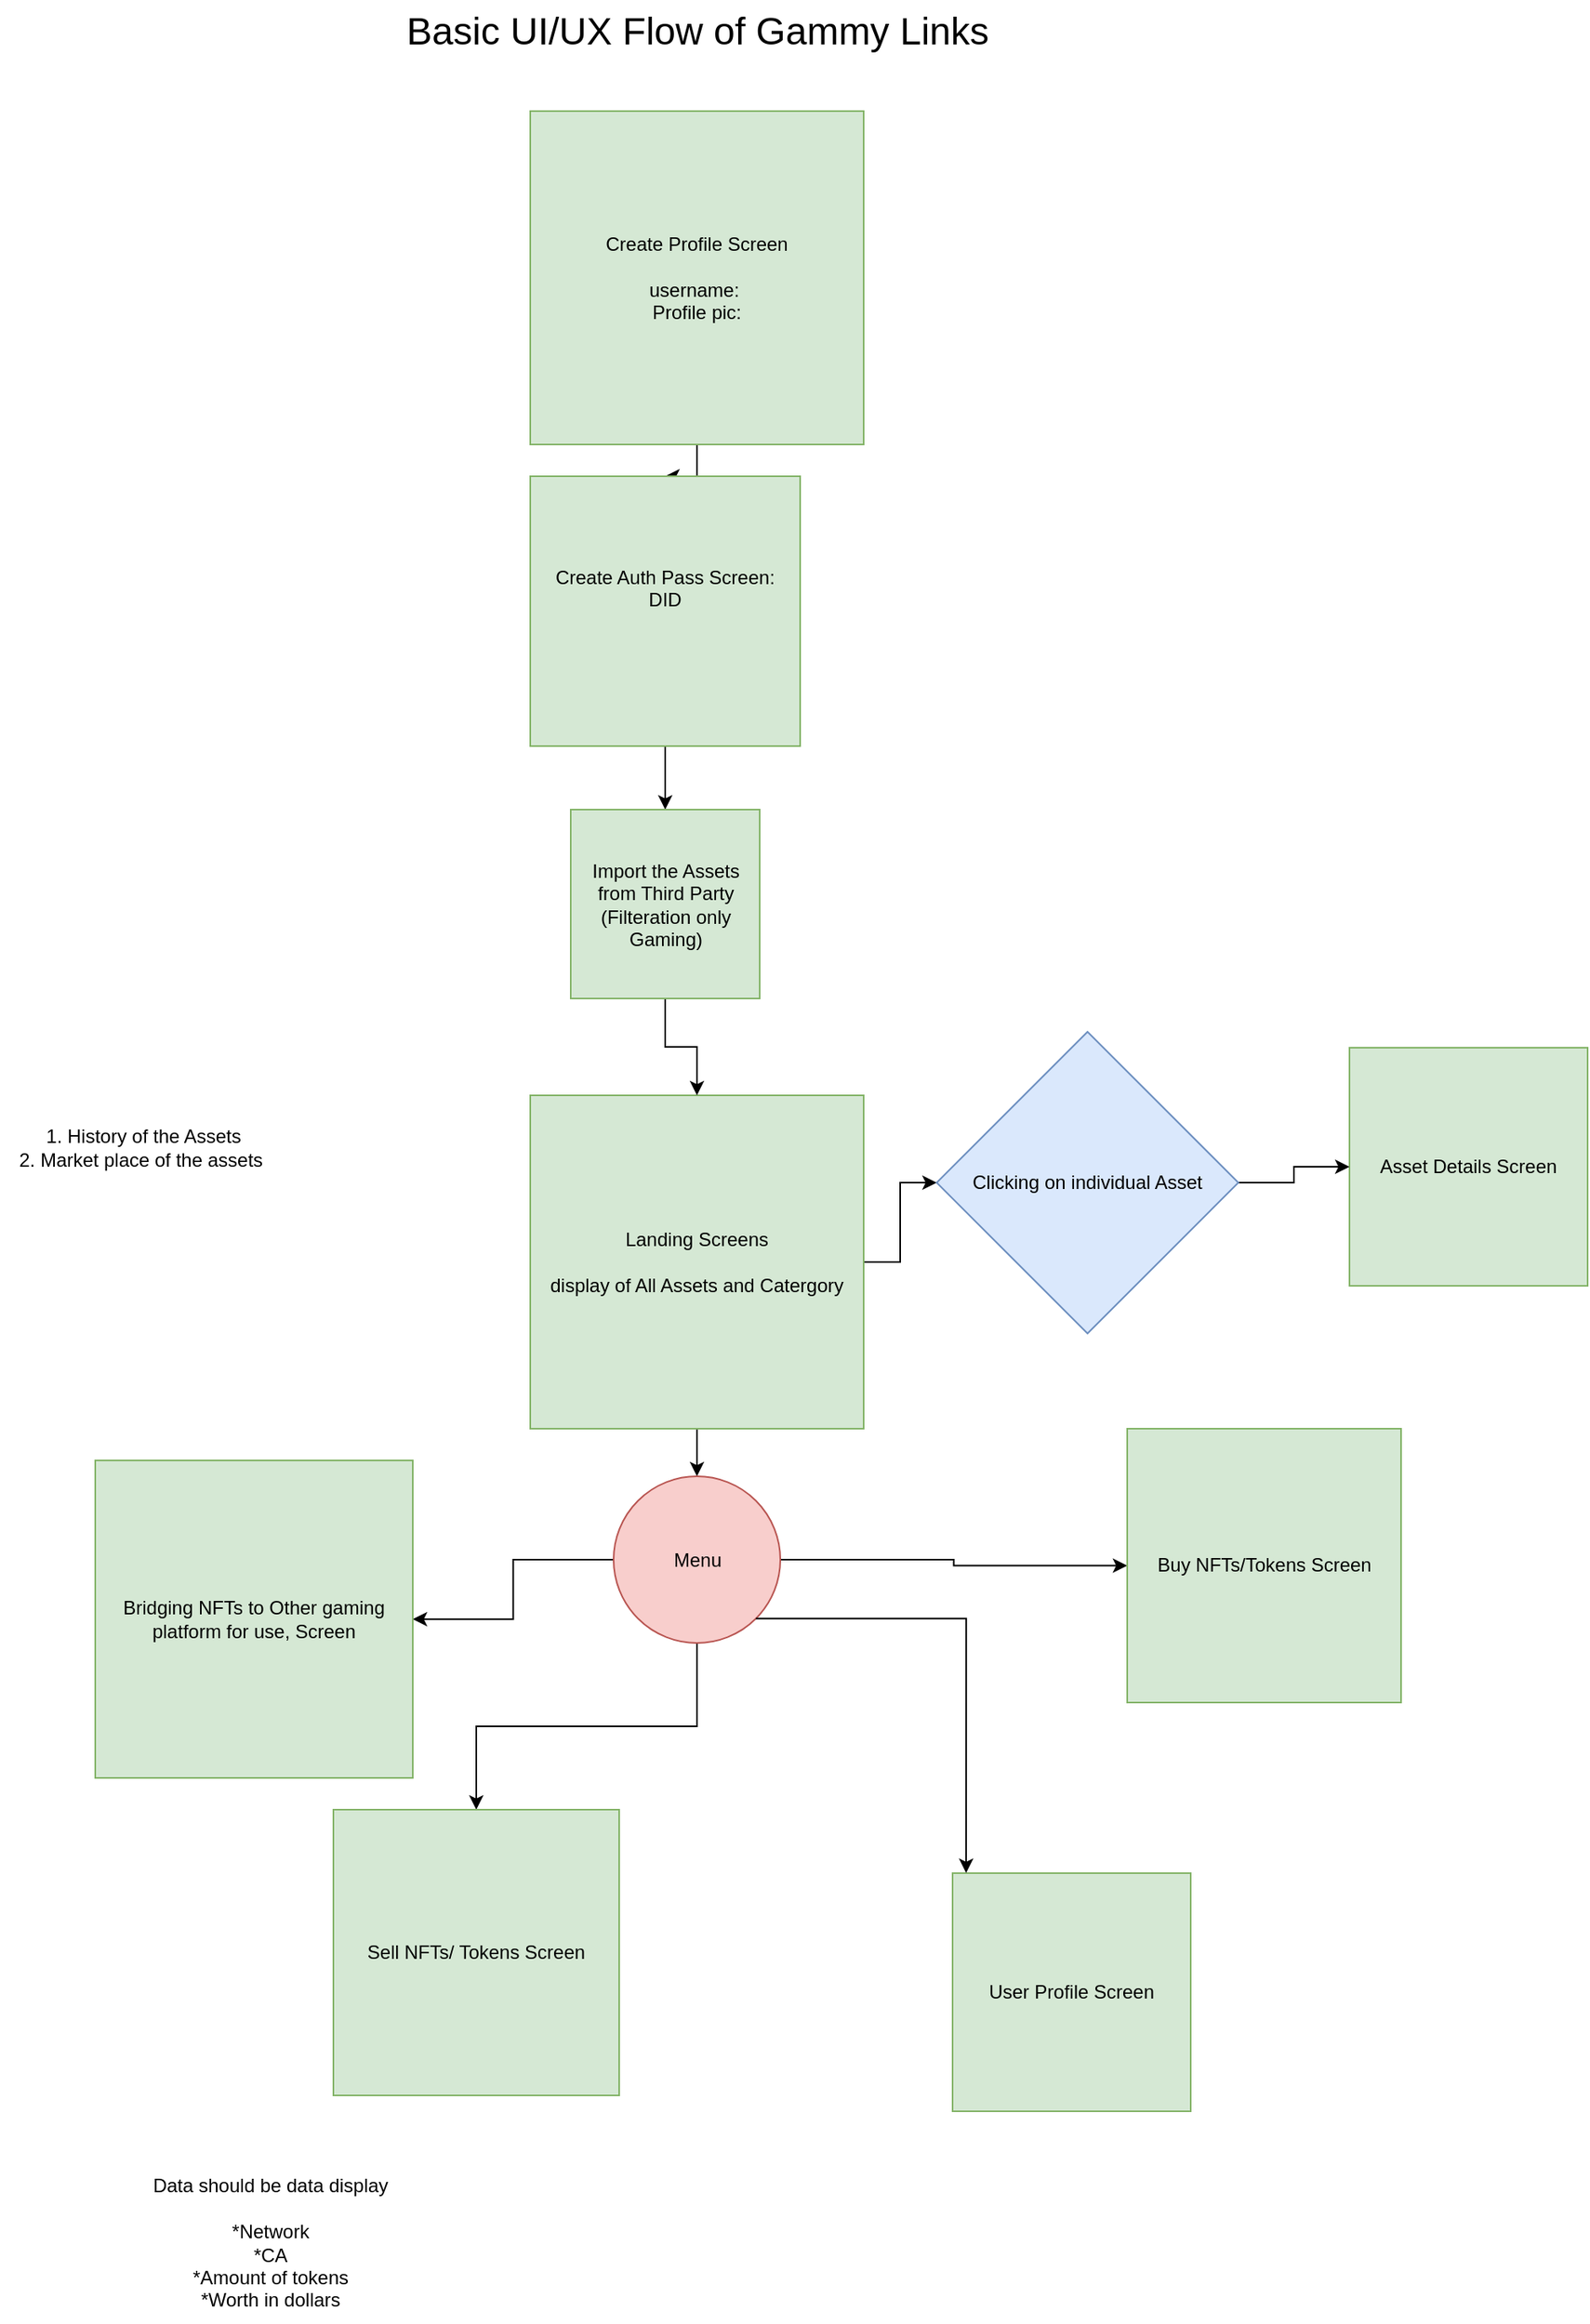 <mxfile version="22.1.5" type="google">
  <diagram name="Page-1" id="8fy_XHnKnDPMRJ78dxSQ">
    <mxGraphModel grid="1" page="1" gridSize="10" guides="1" tooltips="1" connect="1" arrows="1" fold="1" pageScale="1" pageWidth="827" pageHeight="1169" math="0" shadow="0">
      <root>
        <mxCell id="0" />
        <mxCell id="1" parent="0" />
        <mxCell id="SufgbbVZ5XO0gPLY01CE-3" value="" style="edgeStyle=orthogonalEdgeStyle;rounded=0;orthogonalLoop=1;jettySize=auto;html=1;" edge="1" parent="1" source="SufgbbVZ5XO0gPLY01CE-1" target="SufgbbVZ5XO0gPLY01CE-2">
          <mxGeometry relative="1" as="geometry" />
        </mxCell>
        <mxCell id="SufgbbVZ5XO0gPLY01CE-1" value="Create Profile Screen&lt;br&gt;&lt;br&gt;username:&amp;nbsp;&lt;br&gt;Profile pic:&lt;br&gt;" style="whiteSpace=wrap;html=1;aspect=fixed;fillColor=#d5e8d4;strokeColor=#82b366;" vertex="1" parent="1">
          <mxGeometry x="334" y="-180" width="210" height="210" as="geometry" />
        </mxCell>
        <mxCell id="du-C6FzKQ64IcEJ96cqO-4" value="" style="edgeStyle=orthogonalEdgeStyle;rounded=0;orthogonalLoop=1;jettySize=auto;html=1;" edge="1" parent="1" source="SufgbbVZ5XO0gPLY01CE-2" target="du-C6FzKQ64IcEJ96cqO-3">
          <mxGeometry relative="1" as="geometry" />
        </mxCell>
        <mxCell id="SufgbbVZ5XO0gPLY01CE-2" value="Create Auth Pass Screen:&lt;br&gt;DID&lt;br&gt;&lt;br&gt;&lt;br&gt;" style="whiteSpace=wrap;html=1;aspect=fixed;fillColor=#d5e8d4;strokeColor=#82b366;" vertex="1" parent="1">
          <mxGeometry x="334" y="50" width="170" height="170" as="geometry" />
        </mxCell>
        <mxCell id="SufgbbVZ5XO0gPLY01CE-4" value="&lt;font style=&quot;font-size: 24px;&quot;&gt;Basic UI/UX Flow of Gammy Links&lt;/font&gt;" style="text;html=1;align=center;verticalAlign=middle;resizable=0;points=[];autosize=1;strokeColor=none;fillColor=none;" vertex="1" parent="1">
          <mxGeometry x="244" y="-250" width="390" height="40" as="geometry" />
        </mxCell>
        <mxCell id="SufgbbVZ5XO0gPLY01CE-8" value="" style="edgeStyle=orthogonalEdgeStyle;rounded=0;orthogonalLoop=1;jettySize=auto;html=1;entryX=0.5;entryY=0;entryDx=0;entryDy=0;" edge="1" parent="1" source="SufgbbVZ5XO0gPLY01CE-5" target="SufgbbVZ5XO0gPLY01CE-9">
          <mxGeometry relative="1" as="geometry">
            <mxPoint x="700" y="390" as="targetPoint" />
          </mxGeometry>
        </mxCell>
        <mxCell id="SufgbbVZ5XO0gPLY01CE-22" value="" style="edgeStyle=orthogonalEdgeStyle;rounded=0;orthogonalLoop=1;jettySize=auto;html=1;" edge="1" parent="1" source="SufgbbVZ5XO0gPLY01CE-5" target="SufgbbVZ5XO0gPLY01CE-21">
          <mxGeometry relative="1" as="geometry" />
        </mxCell>
        <mxCell id="SufgbbVZ5XO0gPLY01CE-5" value="Landing Screens&lt;br&gt;&lt;br&gt;display of All Assets and Catergory" style="whiteSpace=wrap;html=1;aspect=fixed;fillColor=#d5e8d4;strokeColor=#82b366;" vertex="1" parent="1">
          <mxGeometry x="334" y="440" width="210" height="210" as="geometry" />
        </mxCell>
        <mxCell id="SufgbbVZ5XO0gPLY01CE-11" value="" style="edgeStyle=orthogonalEdgeStyle;rounded=0;orthogonalLoop=1;jettySize=auto;html=1;" edge="1" parent="1" source="SufgbbVZ5XO0gPLY01CE-9" target="SufgbbVZ5XO0gPLY01CE-10">
          <mxGeometry relative="1" as="geometry" />
        </mxCell>
        <mxCell id="SufgbbVZ5XO0gPLY01CE-14" value="" style="edgeStyle=orthogonalEdgeStyle;rounded=0;orthogonalLoop=1;jettySize=auto;html=1;" edge="1" parent="1" source="SufgbbVZ5XO0gPLY01CE-9" target="SufgbbVZ5XO0gPLY01CE-13">
          <mxGeometry relative="1" as="geometry" />
        </mxCell>
        <mxCell id="SufgbbVZ5XO0gPLY01CE-16" style="edgeStyle=orthogonalEdgeStyle;rounded=0;orthogonalLoop=1;jettySize=auto;html=1;" edge="1" parent="1" source="SufgbbVZ5XO0gPLY01CE-9" target="SufgbbVZ5XO0gPLY01CE-15">
          <mxGeometry relative="1" as="geometry" />
        </mxCell>
        <mxCell id="SufgbbVZ5XO0gPLY01CE-9" value="Menu" style="ellipse;whiteSpace=wrap;html=1;aspect=fixed;fillColor=#f8cecc;strokeColor=#b85450;" vertex="1" parent="1">
          <mxGeometry x="386.5" y="680" width="105" height="105" as="geometry" />
        </mxCell>
        <mxCell id="SufgbbVZ5XO0gPLY01CE-10" value="Buy NFTs/Tokens Screen" style="whiteSpace=wrap;html=1;aspect=fixed;fillColor=#d5e8d4;strokeColor=#82b366;" vertex="1" parent="1">
          <mxGeometry x="710" y="650" width="172.5" height="172.5" as="geometry" />
        </mxCell>
        <mxCell id="SufgbbVZ5XO0gPLY01CE-13" value="Sell NFTs/ Tokens Screen" style="whiteSpace=wrap;html=1;aspect=fixed;fillColor=#d5e8d4;strokeColor=#82b366;" vertex="1" parent="1">
          <mxGeometry x="210" y="890" width="180" height="180" as="geometry" />
        </mxCell>
        <mxCell id="SufgbbVZ5XO0gPLY01CE-15" value="Bridging NFTs to Other gaming platform for use, Screen" style="whiteSpace=wrap;html=1;aspect=fixed;fillColor=#d5e8d4;strokeColor=#82b366;" vertex="1" parent="1">
          <mxGeometry x="60" y="670" width="200" height="200" as="geometry" />
        </mxCell>
        <mxCell id="SufgbbVZ5XO0gPLY01CE-17" value="User Profile Screen" style="whiteSpace=wrap;html=1;aspect=fixed;fillColor=#d5e8d4;strokeColor=#82b366;" vertex="1" parent="1">
          <mxGeometry x="600" y="930" width="150" height="150" as="geometry" />
        </mxCell>
        <mxCell id="SufgbbVZ5XO0gPLY01CE-18" style="edgeStyle=orthogonalEdgeStyle;rounded=0;orthogonalLoop=1;jettySize=auto;html=1;exitX=1;exitY=1;exitDx=0;exitDy=0;entryX=0.057;entryY=-0.001;entryDx=0;entryDy=0;entryPerimeter=0;" edge="1" parent="1" source="SufgbbVZ5XO0gPLY01CE-9" target="SufgbbVZ5XO0gPLY01CE-17">
          <mxGeometry relative="1" as="geometry" />
        </mxCell>
        <mxCell id="SufgbbVZ5XO0gPLY01CE-19" value="Asset Details Screen" style="whiteSpace=wrap;html=1;aspect=fixed;fillColor=#d5e8d4;strokeColor=#82b366;" vertex="1" parent="1">
          <mxGeometry x="850" y="410" width="150" height="150" as="geometry" />
        </mxCell>
        <mxCell id="SufgbbVZ5XO0gPLY01CE-23" value="" style="edgeStyle=orthogonalEdgeStyle;rounded=0;orthogonalLoop=1;jettySize=auto;html=1;" edge="1" parent="1" source="SufgbbVZ5XO0gPLY01CE-21" target="SufgbbVZ5XO0gPLY01CE-19">
          <mxGeometry relative="1" as="geometry" />
        </mxCell>
        <mxCell id="SufgbbVZ5XO0gPLY01CE-21" value="Clicking on individual Asset" style="rhombus;whiteSpace=wrap;html=1;fillColor=#dae8fc;strokeColor=#6c8ebf;" vertex="1" parent="1">
          <mxGeometry x="590" y="400" width="190" height="190" as="geometry" />
        </mxCell>
        <mxCell id="du-C6FzKQ64IcEJ96cqO-1" value="1. History of the Assets&lt;br&gt;2. Market place of the assets&amp;nbsp;" style="text;html=1;align=center;verticalAlign=middle;resizable=0;points=[];autosize=1;strokeColor=none;fillColor=none;" vertex="1" parent="1">
          <mxGeometry y="453" width="180" height="40" as="geometry" />
        </mxCell>
        <mxCell id="du-C6FzKQ64IcEJ96cqO-2" value="Data should be data display&lt;br&gt;&lt;br&gt;*Network &lt;br/&gt;*CA&lt;br/&gt;*Amount of tokens&lt;br/&gt;*Worth in dollars" style="text;html=1;align=center;verticalAlign=middle;resizable=0;points=[];autosize=1;strokeColor=none;fillColor=none;" vertex="1" parent="1">
          <mxGeometry x="85" y="1113" width="170" height="100" as="geometry" />
        </mxCell>
        <mxCell id="du-C6FzKQ64IcEJ96cqO-5" value="" style="edgeStyle=orthogonalEdgeStyle;rounded=0;orthogonalLoop=1;jettySize=auto;html=1;" edge="1" parent="1" source="du-C6FzKQ64IcEJ96cqO-3" target="SufgbbVZ5XO0gPLY01CE-5">
          <mxGeometry relative="1" as="geometry" />
        </mxCell>
        <mxCell id="du-C6FzKQ64IcEJ96cqO-3" value="Import the Assets from Third Party&lt;br&gt;(Filteration only Gaming)" style="whiteSpace=wrap;html=1;aspect=fixed;fillColor=#d5e8d4;strokeColor=#82b366;" vertex="1" parent="1">
          <mxGeometry x="359.5" y="260" width="119" height="119" as="geometry" />
        </mxCell>
      </root>
    </mxGraphModel>
  </diagram>
</mxfile>
